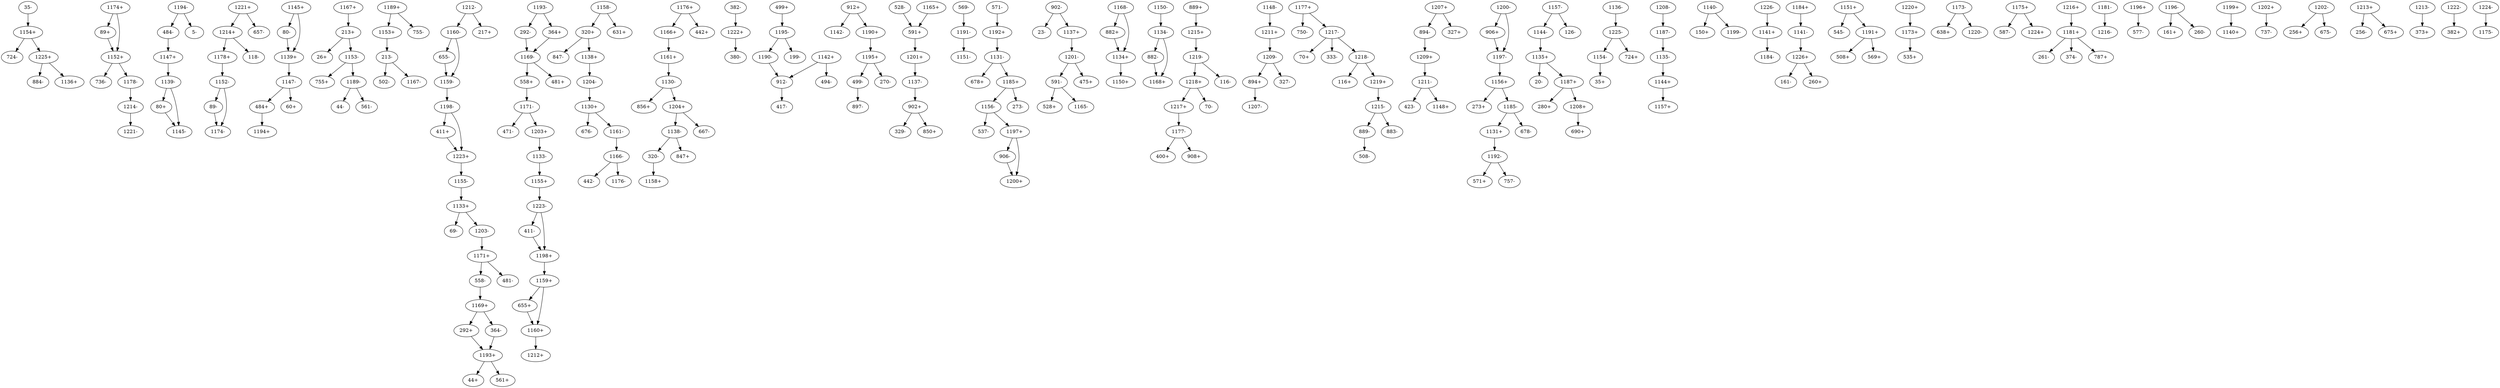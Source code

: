 digraph dist {
graph [k=25 s=200 n=10]
"35-" -> "1154+" [d=46 e=11.1 n=20]
"89+" -> "1152+" [d=-14 e=12.8 n=15]
"80+" -> "1145-" [d=43 e=10.1 n=24]
"89-" -> "1174-" [d=-6 e=12.8 n=15]
"80-" -> "1139+" [d=48 e=11.7 n=18]
"213+" -> "26+" [d=6 e=14.4 n=12]
"213+" -> "1153-" [d=154 e=11.7 n=18]
"213-" -> "502-" [d=91 e=11.4 n=19]
"292+" -> "1193+" [d=237 e=12.1 n=17]
"213-" -> "1167-" [d=271 e=13.8 n=13]
"292-" -> "1169-" [d=-3 e=11.7 n=18]
"320+" -> "847-" [d=17 e=12.4 n=16]
"320+" -> "1138+" [d=205 e=11.4 n=19]
"364+" -> "1169-" [d=192 e=10.8 n=21]
"320-" -> "1158+" [d=117 e=10.4 n=23]
"364-" -> "1193+" [d=44 e=12.4 n=16]
"382-" -> "1222+" [d=-1 e=10.4 n=23]
"411+" -> "1223+" [d=19 e=14.4 n=12]
"411-" -> "1198+" [d=-15 e=10.4 n=23]
"484+" -> "1194+" [d=100 e=10.4 n=23]
"499+" -> "1195-" [d=115 e=10.6 n=22]
"484-" -> "1147+" [d=176 e=10.4 n=23]
"499-" -> "897-" [d=287 e=15.0 n=11]
"528-" -> "591+" [d=255 e=14.4 n=12]
"558+" -> "1171-" [d=151 e=11.7 n=18]
"558-" -> "1169+" [d=21 e=8.8 n=32]
"569-" -> "1191-" [d=151 e=13.3 n=14]
"591+" -> "1201+" [d=134 e=10.4 n=23]
"571-" -> "1192+" [d=-1 e=12.4 n=16]
"591-" -> "528+" [d=255 e=14.4 n=12]
"591-" -> "1165-" [d=80 e=14.4 n=12]
"655+" -> "1160+" [d=8 e=12.1 n=17]
"655-" -> "1159-" [d=38 e=11.7 n=18]
"882+" -> "1134+" [d=5 e=13.3 n=14]
"882-" -> "1168+" [d=7 e=10.4 n=23]
"889+" -> "1215+" [d=154 e=13.3 n=14]
"894+" -> "1207-" [d=-16 e=13.3 n=14]
"889-" -> "508-" [d=279 e=13.3 n=14]
"894-" -> "1209+" [d=145 e=11.7 n=18]
"902+" -> "329-" [d=-24 e=15.7 n=10]
"906+" -> "1197-" [d=15 e=9.9 n=25]
"902+" -> "850+" [d=141 e=15.7 n=10]
"906-" -> "1200+" [d=17 e=9.4 n=28]
"902-" -> "23-" [d=-24 e=12.4 n=16]
"912+" -> "1142-" [d=117 e=12.1 n=17]
"902-" -> "1137+" [d=157 e=12.8 n=15]
"912+" -> "1190+" [d=-24 e=9.1 n=30]
"1130+" -> "676-" [d=-24 e=15.7 n=10]
"912-" -> "417-" [d=193 e=14.4 n=12]
"1130+" -> "1161-" [d=100 e=9.7 n=26]
"1131+" -> "1192-" [d=84 e=15.0 n=11]
"1130-" -> "856+" [d=172 e=13.8 n=13]
"1131-" -> "678+" [d=9 e=12.4 n=16]
"1130-" -> "1204+" [d=26 e=10.1 n=24]
"1131-" -> "1185+" [d=213 e=11.4 n=19]
"1133+" -> "69-" [d=52 e=15.7 n=10]
"1134+" -> "1150+" [d=13 e=9.2 n=29]
"1134-" -> "882-" [d=5 e=13.3 n=14]
"1133+" -> "1203-" [d=129 e=11.7 n=18]
"1133-" -> "1155+" [d=-13 e=11.7 n=18]
"1134-" -> "1168+" [d=223 e=12.8 n=15]
"1135+" -> "20-" [d=35 e=14.4 n=12]
"1135+" -> "1187+" [d=221 e=15.7 n=10]
"1136-" -> "1225-" [d=74 e=10.8 n=21]
"1135-" -> "1144+" [d=0 e=11.4 n=19]
"1137+" -> "1201-" [d=63 e=8.8 n=32]
"1138+" -> "1204-" [d=6 e=10.8 n=21]
"1137-" -> "902+" [d=157 e=12.8 n=15]
"1138-" -> "320-" [d=205 e=11.4 n=19]
"1139+" -> "1147-" [d=-22 e=9.1 n=30]
"1138-" -> "847+" [d=3 e=10.6 n=22]
"1139-" -> "80+" [d=48 e=11.7 n=18]
"1140-" -> "150+" [d=247 e=14.4 n=12]
"1139-" -> "1145-" [d=276 e=13.3 n=14]
"1140-" -> "1199-" [d=85 e=15.7 n=10]
"1141+" -> "1184-" [d=108 e=13.8 n=13]
"1141-" -> "1226+" [d=-24 e=9.2 n=29]
"1142+" -> "494-" [d=-1 e=15.7 n=10]
"1144+" -> "1157+" [d=140 e=10.4 n=23]
"1142+" -> "912-" [d=117 e=12.1 n=17]
"1144-" -> "1135+" [d=0 e=11.4 n=19]
"1145+" -> "80-" [d=43 e=10.1 n=24]
"1147+" -> "1139-" [d=-22 e=9.1 n=30]
"1147-" -> "60+" [d=47 e=15.7 n=10]
"1145+" -> "1139+" [d=276 e=13.3 n=14]
"1147-" -> "484+" [d=176 e=10.4 n=23]
"1148-" -> "1211+" [d=165 e=9.6 n=27]
"1150-" -> "1134-" [d=13 e=9.2 n=29]
"1151+" -> "545-" [d=38 e=12.8 n=15]
"1152+" -> "736-" [d=37 e=12.4 n=16]
"1151+" -> "1191+" [d=118 e=7.7 n=42]
"1152+" -> "1178-" [d=192 e=10.6 n=22]
"1152-" -> "89-" [d=-14 e=12.8 n=15]
"1153+" -> "213-" [d=154 e=11.7 n=18]
"1152-" -> "1174-" [d=175 e=9.4 n=28]
"1153-" -> "755+" [d=21 e=15.7 n=10]
"1154+" -> "724-" [d=12 e=15.7 n=10]
"1153-" -> "1189-" [d=249 e=11.1 n=20]
"1154+" -> "1225+" [d=193 e=11.4 n=19]
"1155+" -> "1223-" [d=-19 e=12.8 n=15]
"1154-" -> "35+" [d=46 e=11.1 n=20]
"1155-" -> "1133+" [d=-13 e=11.7 n=18]
"1156+" -> "273+" [d=151 e=15.7 n=10]
"1157-" -> "126-" [d=-24 e=13.3 n=14]
"1156+" -> "1185-" [d=260 e=13.3 n=14]
"1157-" -> "1144-" [d=140 e=10.4 n=23]
"1156-" -> "537-" [d=-11 e=14.4 n=12]
"1156-" -> "1197+" [d=110 e=10.4 n=23]
"1158-" -> "320+" [d=117 e=10.4 n=23]
"1159+" -> "655+" [d=38 e=11.7 n=18]
"1158-" -> "631+" [d=-2 e=12.1 n=17]
"1159+" -> "1160+" [d=266 e=13.3 n=14]
"1160+" -> "1212+" [d=214 e=10.8 n=21]
"1159-" -> "1198-" [d=-24 e=13.3 n=14]
"1160-" -> "655-" [d=8 e=12.1 n=17]
"1161+" -> "1130-" [d=100 e=9.7 n=26]
"1160-" -> "1159-" [d=266 e=13.3 n=14]
"1161-" -> "1166-" [d=12 e=9.2 n=29]
"1165+" -> "591+" [d=80 e=14.4 n=12]
"1166+" -> "1161+" [d=12 e=9.2 n=29]
"1166-" -> "442-" [d=8 e=14.4 n=12]
"1167+" -> "213+" [d=271 e=13.8 n=13]
"1166-" -> "1176-" [d=198 e=11.4 n=19]
"1168-" -> "882+" [d=7 e=10.4 n=23]
"1169+" -> "292+" [d=-3 e=11.7 n=18]
"1168-" -> "1134+" [d=223 e=12.8 n=15]
"1169+" -> "364-" [d=192 e=10.8 n=21]
"1169-" -> "481+" [d=274 e=13.8 n=13]
"1169-" -> "558+" [d=21 e=8.8 n=32]
"1171+" -> "481-" [d=1 e=13.3 n=14]
"1173+" -> "535+" [d=183 e=15.7 n=10]
"1171+" -> "558-" [d=151 e=11.7 n=18]
"1171-" -> "471-" [d=-20 e=14.4 n=12]
"1173-" -> "638+" [d=189 e=15.0 n=11]
"1173-" -> "1220-" [d=21 e=9.7 n=26]
"1171-" -> "1203+" [d=96 e=10.4 n=23]
"1174+" -> "89+" [d=-6 e=12.8 n=15]
"1175+" -> "587-" [d=17 e=15.0 n=11]
"1174+" -> "1152+" [d=175 e=9.4 n=28]
"1175+" -> "1224+" [d=188 e=10.1 n=24]
"1176+" -> "442+" [d=-3 e=11.4 n=19]
"1177+" -> "750-" [d=79 e=12.1 n=17]
"1176+" -> "1166+" [d=198 e=11.4 n=19]
"1177+" -> "1217-" [d=209 e=10.8 n=21]
"1177-" -> "400+" [d=116 e=14.4 n=12]
"1178+" -> "1152-" [d=192 e=10.6 n=22]
"1177-" -> "908+" [d=186 e=10.6 n=22]
"1178-" -> "1214-" [d=244 e=11.7 n=18]
"1181+" -> "261-" [d=122 e=12.1 n=17]
"1184+" -> "1141-" [d=108 e=13.8 n=13]
"1185+" -> "273-" [d=-1 e=12.4 n=16]
"1181+" -> "374-" [d=290 e=14.4 n=12]
"1181+" -> "787+" [d=-7 e=15.7 n=10]
"1185+" -> "1156-" [d=260 e=13.3 n=14]
"1185-" -> "678-" [d=10 e=14.4 n=12]
"1181-" -> "1216-" [d=122 e=8.8 n=32]
"1185-" -> "1131+" [d=213 e=11.4 n=19]
"1187+" -> "280+" [d=-19 e=14.4 n=12]
"1189+" -> "755-" [d=15 e=9.6 n=27]
"1187+" -> "1208+" [d=191 e=12.1 n=17]
"1189+" -> "1153+" [d=249 e=11.1 n=20]
"1187-" -> "1135-" [d=221 e=15.7 n=10]
"1189-" -> "44-" [d=156 e=13.3 n=14]
"1190+" -> "1195+" [d=-10 e=10.4 n=23]
"1189-" -> "561-" [d=7 e=12.8 n=15]
"1190-" -> "912-" [d=-24 e=9.1 n=30]
"1191+" -> "508+" [d=-24 e=10.6 n=22]
"1192+" -> "1131-" [d=84 e=15.0 n=11]
"1192-" -> "571+" [d=-1 e=12.4 n=16]
"1191+" -> "569+" [d=151 e=13.3 n=14]
"1192-" -> "757-" [d=240 e=15.0 n=11]
"1191-" -> "1151-" [d=118 e=7.7 n=42]
"1193+" -> "44+" [d=-24 e=13.8 n=13]
"1193+" -> "561+" [d=119 e=15.0 n=11]
"1194-" -> "5-" [d=-24 e=12.1 n=17]
"1194-" -> "484-" [d=100 e=10.4 n=23]
"1195+" -> "270-" [d=20 e=15.7 n=10]
"1193-" -> "292-" [d=237 e=12.1 n=17]
"1193-" -> "364+" [d=44 e=12.4 n=16]
"1195+" -> "499-" [d=115 e=10.6 n=22]
"1195-" -> "199-" [d=175 e=15.7 n=10]
"1196+" -> "577-" [d=250 e=15.0 n=11]
"1195-" -> "1190-" [d=-10 e=10.4 n=23]
"1196-" -> "161+" [d=210 e=14.4 n=12]
"1196-" -> "260-" [d=5 e=15.0 n=11]
"1197+" -> "906-" [d=15 e=9.9 n=25]
"1198+" -> "1159+" [d=-24 e=13.3 n=14]
"1197+" -> "1200+" [d=281 e=13.3 n=14]
"1198-" -> "411+" [d=-15 e=10.4 n=23]
"1197-" -> "1156+" [d=110 e=10.4 n=23]
"1198-" -> "1223+" [d=196 e=11.1 n=20]
"1199+" -> "1140+" [d=85 e=15.7 n=10]
"1200-" -> "906+" [d=17 e=9.4 n=28]
"1201+" -> "1137-" [d=63 e=8.8 n=32]
"1200-" -> "1197-" [d=281 e=13.3 n=14]
"1201-" -> "475+" [d=-4 e=11.7 n=18]
"1202+" -> "737-" [d=-20 e=15.7 n=10]
"1202-" -> "256+" [d=43 e=14.4 n=12]
"1201-" -> "591-" [d=134 e=10.4 n=23]
"1202-" -> "675-" [d=154 e=12.1 n=17]
"1203+" -> "1133-" [d=129 e=11.7 n=18]
"1204+" -> "667-" [d=249 e=13.8 n=13]
"1203-" -> "1171+" [d=96 e=10.4 n=23]
"1204+" -> "1138-" [d=6 e=10.8 n=21]
"1204-" -> "1130+" [d=26 e=10.1 n=24]
"1207+" -> "327+" [d=207 e=14.4 n=12]
"1208+" -> "690+" [d=124 e=15.0 n=11]
"1207+" -> "894-" [d=-16 e=13.3 n=14]
"1208-" -> "1187-" [d=191 e=12.1 n=17]
"1209+" -> "1211-" [d=22 e=8.8 n=32]
"1211+" -> "1209-" [d=22 e=8.8 n=32]
"1209-" -> "327-" [d=29 e=13.8 n=13]
"1211-" -> "423-" [d=57 e=14.4 n=12]
"1209-" -> "894+" [d=145 e=11.7 n=18]
"1211-" -> "1148+" [d=165 e=9.6 n=27]
"1212-" -> "217+" [d=98 e=12.8 n=15]
"1213+" -> "256-" [d=200 e=12.1 n=17]
"1212-" -> "1160-" [d=214 e=10.8 n=21]
"1213+" -> "675+" [d=34 e=12.8 n=15]
"1214+" -> "118-" [d=156 e=15.7 n=10]
"1213-" -> "373+" [d=237 e=13.3 n=14]
"1215+" -> "1219-" [d=-24 e=7.6 n=43]
"1214+" -> "1178+" [d=244 e=11.7 n=18]
"1214-" -> "1221-" [d=32 e=11.4 n=19]
"1215-" -> "883-" [d=-24 e=15.7 n=10]
"1216+" -> "1181+" [d=122 e=8.8 n=32]
"1215-" -> "889-" [d=154 e=13.3 n=14]
"1217+" -> "1177-" [d=209 e=10.8 n=21]
"1217-" -> "70+" [d=-1 e=12.8 n=15]
"1218+" -> "70-" [d=120 e=15.0 n=11]
"1217-" -> "333-" [d=65 e=12.1 n=17]
"1218+" -> "1217+" [d=187 e=10.4 n=23]
"1217-" -> "1218-" [d=187 e=10.4 n=23]
"1218-" -> "116+" [d=25 e=15.0 n=11]
"1219+" -> "1215-" [d=-24 e=7.6 n=43]
"1218-" -> "1219+" [d=194 e=9.2 n=29]
"1219-" -> "116-" [d=59 e=13.3 n=14]
"1220+" -> "1173+" [d=21 e=9.7 n=26]
"1219-" -> "1218+" [d=194 e=9.2 n=29]
"1222+" -> "380-" [d=20 e=15.0 n=11]
"1221+" -> "657-" [d=191 e=11.1 n=20]
"1221+" -> "1214+" [d=32 e=11.4 n=19]
"1222-" -> "382+" [d=-1 e=10.4 n=23]
"1223+" -> "1155-" [d=-19 e=12.8 n=15]
"1224-" -> "1175-" [d=188 e=10.1 n=24]
"1223-" -> "411-" [d=19 e=14.4 n=12]
"1225+" -> "884-" [d=-18 e=15.7 n=10]
"1223-" -> "1198+" [d=196 e=11.1 n=20]
"1225+" -> "1136+" [d=74 e=10.8 n=21]
"1225-" -> "724+" [d=56 e=15.0 n=11]
"1226+" -> "161-" [d=-24 e=12.8 n=15]
"1225-" -> "1154-" [d=193 e=11.4 n=19]
"1226+" -> "260+" [d=215 e=12.4 n=16]
"1226-" -> "1141+" [d=-24 e=9.2 n=29]
}
